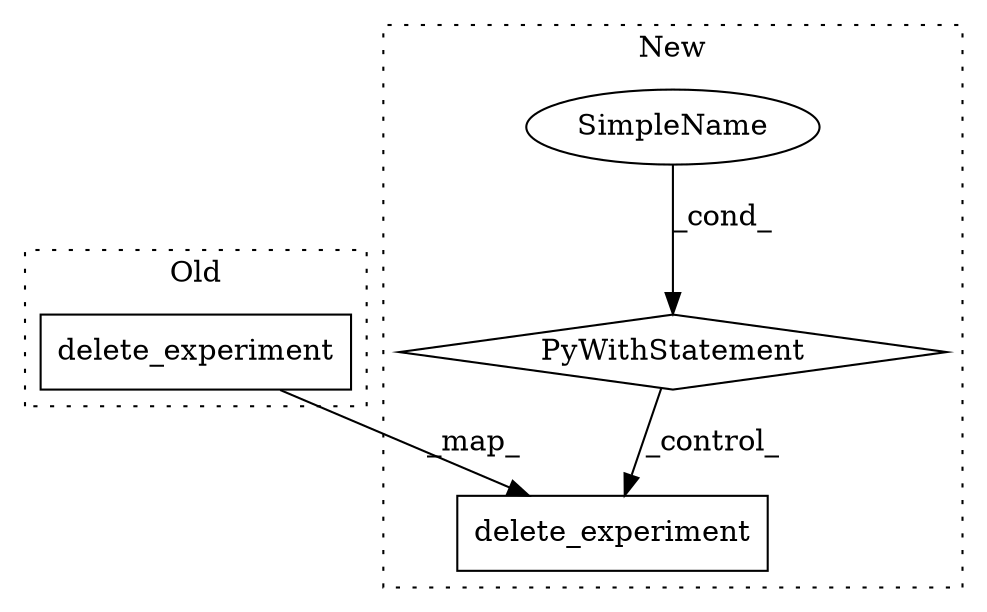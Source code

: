 digraph G {
subgraph cluster0 {
1 [label="delete_experiment" a="32" s="2469,2502" l="18,1" shape="box"];
label = "Old";
style="dotted";
}
subgraph cluster1 {
2 [label="delete_experiment" a="32" s="2618,2651" l="18,1" shape="box"];
3 [label="SimpleName" a="42" s="" l="" shape="ellipse"];
4 [label="PyWithStatement" a="104" s="2399,2591" l="10,2" shape="diamond"];
label = "New";
style="dotted";
}
1 -> 2 [label="_map_"];
3 -> 4 [label="_cond_"];
4 -> 2 [label="_control_"];
}